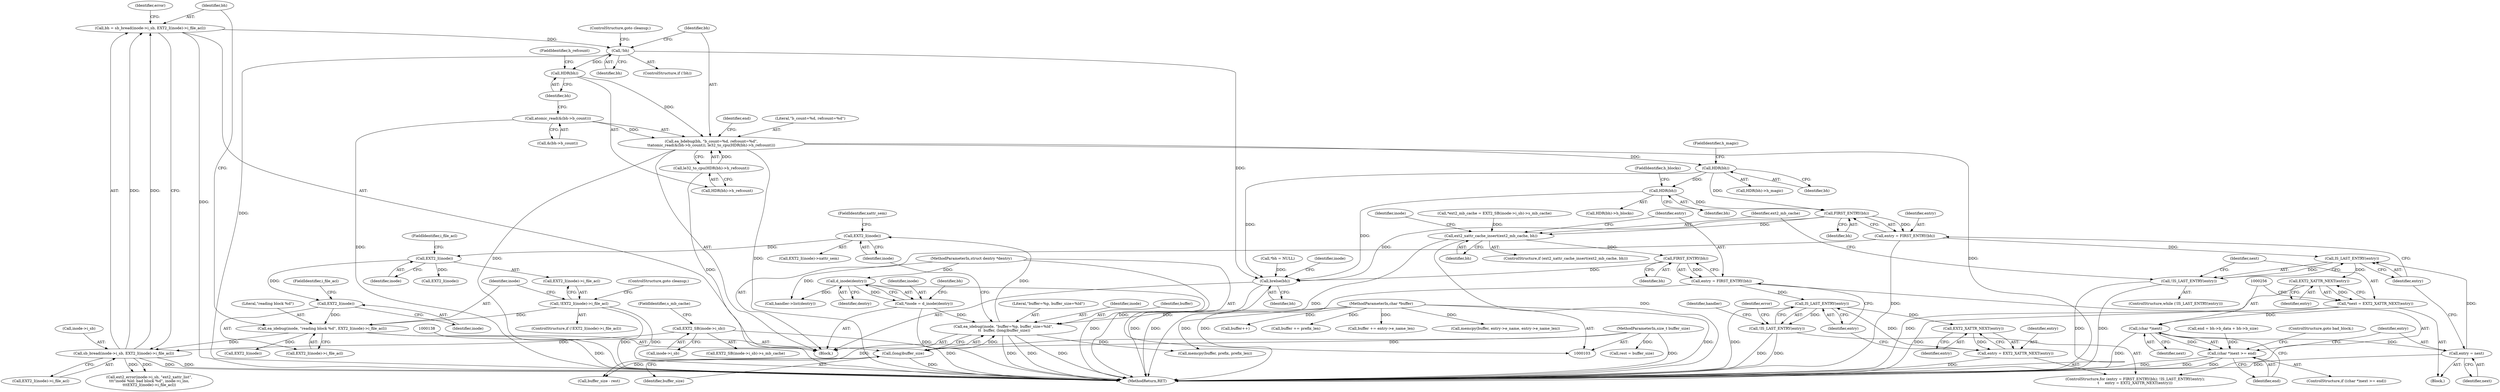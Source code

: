 digraph "0_linux_be0726d33cb8f411945884664924bed3cb8c70ee_8@pointer" {
"1000181" [label="(Call,ea_bdebug(bh, \"b_count=%d, refcount=%d\",\n\t\tatomic_read(&(bh->b_count)), le32_to_cpu(HDR(bh)->h_refcount)))"];
"1000191" [label="(Call,HDR(bh))"];
"1000178" [label="(Call,!bh)"];
"1000163" [label="(Call,bh = sb_bread(inode->i_sb, EXT2_I(inode)->i_file_acl))"];
"1000165" [label="(Call,sb_bread(inode->i_sb, EXT2_I(inode)->i_file_acl))"];
"1000128" [label="(Call,EXT2_SB(inode->i_sb))"];
"1000156" [label="(Call,ea_idebug(inode, \"reading block %d\", EXT2_I(inode)->i_file_acl))"];
"1000160" [label="(Call,EXT2_I(inode))"];
"1000152" [label="(Call,EXT2_I(inode))"];
"1000143" [label="(Call,EXT2_I(inode))"];
"1000133" [label="(Call,ea_idebug(inode, \"buffer=%p, buffer_size=%ld\",\n \t\t  buffer, (long)buffer_size))"];
"1000109" [label="(Call,*inode = d_inode(dentry))"];
"1000111" [label="(Call,d_inode(dentry))"];
"1000104" [label="(MethodParameterIn,struct dentry *dentry)"];
"1000105" [label="(MethodParameterIn,char *buffer)"];
"1000137" [label="(Call,(long)buffer_size)"];
"1000106" [label="(MethodParameterIn,size_t buffer_size)"];
"1000150" [label="(Call,!EXT2_I(inode)->i_file_acl)"];
"1000184" [label="(Call,atomic_read(&(bh->b_count)))"];
"1000189" [label="(Call,le32_to_cpu(HDR(bh)->h_refcount))"];
"1000207" [label="(Call,HDR(bh))"];
"1000214" [label="(Call,HDR(bh))"];
"1000241" [label="(Call,FIRST_ENTRY(bh))"];
"1000239" [label="(Call,entry = FIRST_ENTRY(bh))"];
"1000245" [label="(Call,IS_LAST_ENTRY(entry))"];
"1000244" [label="(Call,!IS_LAST_ENTRY(entry))"];
"1000251" [label="(Call,EXT2_XATTR_NEXT(entry))"];
"1000249" [label="(Call,*next = EXT2_XATTR_NEXT(entry))"];
"1000255" [label="(Call,(char *)next)"];
"1000254" [label="(Call,(char *)next >= end)"];
"1000260" [label="(Call,entry = next)"];
"1000264" [label="(Call,ext2_xattr_cache_insert(ext2_mb_cache, bh))"];
"1000273" [label="(Call,FIRST_ENTRY(bh))"];
"1000271" [label="(Call,entry = FIRST_ENTRY(bh))"];
"1000276" [label="(Call,IS_LAST_ENTRY(entry))"];
"1000275" [label="(Call,!IS_LAST_ENTRY(entry))"];
"1000280" [label="(Call,EXT2_XATTR_NEXT(entry))"];
"1000278" [label="(Call,entry = EXT2_XATTR_NEXT(entry))"];
"1000366" [label="(Call,brelse(bh))"];
"1000246" [label="(Identifier,entry)"];
"1000244" [label="(Call,!IS_LAST_ENTRY(entry))"];
"1000281" [label="(Identifier,entry)"];
"1000354" [label="(Call,buffer++)"];
"1000195" [label="(Identifier,end)"];
"1000249" [label="(Call,*next = EXT2_XATTR_NEXT(entry))"];
"1000180" [label="(ControlStructure,goto cleanup;)"];
"1000272" [label="(Identifier,entry)"];
"1000142" [label="(Call,EXT2_I(inode)->xattr_sem)"];
"1000105" [label="(MethodParameterIn,char *buffer)"];
"1000153" [label="(Identifier,inode)"];
"1000155" [label="(ControlStructure,goto cleanup;)"];
"1000251" [label="(Call,EXT2_XATTR_NEXT(entry))"];
"1000266" [label="(Identifier,bh)"];
"1000177" [label="(ControlStructure,if (!bh))"];
"1000258" [label="(Identifier,end)"];
"1000150" [label="(Call,!EXT2_I(inode)->i_file_acl)"];
"1000192" [label="(Identifier,bh)"];
"1000216" [label="(FieldIdentifier,h_blocks)"];
"1000239" [label="(Call,entry = FIRST_ENTRY(bh))"];
"1000257" [label="(Identifier,next)"];
"1000111" [label="(Call,d_inode(dentry))"];
"1000169" [label="(Call,EXT2_I(inode)->i_file_acl)"];
"1000106" [label="(MethodParameterIn,size_t buffer_size)"];
"1000112" [label="(Identifier,dentry)"];
"1000280" [label="(Call,EXT2_XATTR_NEXT(entry))"];
"1000145" [label="(FieldIdentifier,xattr_sem)"];
"1000276" [label="(Call,IS_LAST_ENTRY(entry))"];
"1000104" [label="(MethodParameterIn,struct dentry *dentry)"];
"1000193" [label="(FieldIdentifier,h_refcount)"];
"1000189" [label="(Call,le32_to_cpu(HDR(bh)->h_refcount))"];
"1000241" [label="(Call,FIRST_ENTRY(bh))"];
"1000114" [label="(Call,*bh = NULL)"];
"1000277" [label="(Identifier,entry)"];
"1000166" [label="(Call,inode->i_sb)"];
"1000181" [label="(Call,ea_bdebug(bh, \"b_count=%d, refcount=%d\",\n\t\tatomic_read(&(bh->b_count)), le32_to_cpu(HDR(bh)->h_refcount)))"];
"1000182" [label="(Identifier,bh)"];
"1000213" [label="(Call,HDR(bh)->h_blocks)"];
"1000194" [label="(Call,end = bh->b_data + bh->b_size)"];
"1000259" [label="(ControlStructure,goto bad_block;)"];
"1000162" [label="(FieldIdentifier,i_file_acl)"];
"1000183" [label="(Literal,\"b_count=%d, refcount=%d\")"];
"1000156" [label="(Call,ea_idebug(inode, \"reading block %d\", EXT2_I(inode)->i_file_acl))"];
"1000242" [label="(Identifier,bh)"];
"1000163" [label="(Call,bh = sb_bread(inode->i_sb, EXT2_I(inode)->i_file_acl))"];
"1000265" [label="(Identifier,ext2_mb_cache)"];
"1000261" [label="(Identifier,entry)"];
"1000129" [label="(Call,inode->i_sb)"];
"1000135" [label="(Literal,\"buffer=%p, buffer_size=%ld\")"];
"1000209" [label="(FieldIdentifier,h_magic)"];
"1000275" [label="(Call,!IS_LAST_ENTRY(entry))"];
"1000240" [label="(Identifier,entry)"];
"1000185" [label="(Call,&(bh->b_count))"];
"1000260" [label="(Call,entry = next)"];
"1000252" [label="(Identifier,entry)"];
"1000274" [label="(Identifier,bh)"];
"1000134" [label="(Identifier,inode)"];
"1000366" [label="(Call,brelse(bh))"];
"1000298" [label="(Call,handler->list(dentry))"];
"1000376" [label="(MethodReturn,RET)"];
"1000128" [label="(Call,EXT2_SB(inode->i_sb))"];
"1000152" [label="(Call,EXT2_I(inode))"];
"1000207" [label="(Call,HDR(bh))"];
"1000263" [label="(ControlStructure,if (ext2_xattr_cache_insert(ext2_mb_cache, bh)))"];
"1000132" [label="(FieldIdentifier,s_mb_cache)"];
"1000158" [label="(Literal,\"reading block %d\")"];
"1000214" [label="(Call,HDR(bh))"];
"1000137" [label="(Call,(long)buffer_size)"];
"1000285" [label="(Identifier,handler)"];
"1000191" [label="(Call,HDR(bh))"];
"1000255" [label="(Call,(char *)next)"];
"1000279" [label="(Identifier,entry)"];
"1000143" [label="(Call,EXT2_I(inode))"];
"1000250" [label="(Identifier,next)"];
"1000262" [label="(Identifier,next)"];
"1000336" [label="(Call,buffer += prefix_len)"];
"1000154" [label="(FieldIdentifier,i_file_acl)"];
"1000268" [label="(Identifier,inode)"];
"1000110" [label="(Identifier,inode)"];
"1000170" [label="(Call,EXT2_I(inode))"];
"1000253" [label="(ControlStructure,if ((char *)next >= end))"];
"1000270" [label="(ControlStructure,for (entry = FIRST_ENTRY(bh); !IS_LAST_ENTRY(entry);\n\t     entry = EXT2_XATTR_NEXT(entry)))"];
"1000151" [label="(Call,EXT2_I(inode)->i_file_acl)"];
"1000206" [label="(Call,HDR(bh)->h_magic)"];
"1000164" [label="(Identifier,bh)"];
"1000254" [label="(Call,(char *)next >= end)"];
"1000347" [label="(Call,buffer += entry->e_name_len)"];
"1000165" [label="(Call,sb_bread(inode->i_sb, EXT2_I(inode)->i_file_acl))"];
"1000107" [label="(Block,)"];
"1000149" [label="(ControlStructure,if (!EXT2_I(inode)->i_file_acl))"];
"1000339" [label="(Call,memcpy(buffer, entry->e_name, entry->e_name_len))"];
"1000371" [label="(Call,EXT2_I(inode))"];
"1000367" [label="(Identifier,bh)"];
"1000127" [label="(Call,EXT2_SB(inode->i_sb)->s_mb_cache)"];
"1000243" [label="(ControlStructure,while (!IS_LAST_ENTRY(entry)))"];
"1000361" [label="(Identifier,error)"];
"1000109" [label="(Call,*inode = d_inode(dentry))"];
"1000190" [label="(Call,HDR(bh)->h_refcount)"];
"1000372" [label="(Identifier,inode)"];
"1000144" [label="(Identifier,inode)"];
"1000157" [label="(Identifier,inode)"];
"1000115" [label="(Identifier,bh)"];
"1000273" [label="(Call,FIRST_ENTRY(bh))"];
"1000136" [label="(Identifier,buffer)"];
"1000161" [label="(Identifier,inode)"];
"1000332" [label="(Call,memcpy(buffer, prefix, prefix_len))"];
"1000160" [label="(Call,EXT2_I(inode))"];
"1000174" [label="(Identifier,error)"];
"1000133" [label="(Call,ea_idebug(inode, \"buffer=%p, buffer_size=%ld\",\n \t\t  buffer, (long)buffer_size))"];
"1000221" [label="(Call,ext2_error(inode->i_sb, \"ext2_xattr_list\",\n\t\t\t\"inode %ld: bad block %d\", inode->i_ino,\n\t\t\tEXT2_I(inode)->i_file_acl))"];
"1000184" [label="(Call,atomic_read(&(bh->b_count)))"];
"1000271" [label="(Call,entry = FIRST_ENTRY(bh))"];
"1000178" [label="(Call,!bh)"];
"1000125" [label="(Call,*ext2_mb_cache = EXT2_SB(inode->i_sb)->s_mb_cache)"];
"1000139" [label="(Identifier,buffer_size)"];
"1000120" [label="(Call,rest = buffer_size)"];
"1000247" [label="(Block,)"];
"1000264" [label="(Call,ext2_xattr_cache_insert(ext2_mb_cache, bh))"];
"1000278" [label="(Call,entry = EXT2_XATTR_NEXT(entry))"];
"1000159" [label="(Call,EXT2_I(inode)->i_file_acl)"];
"1000245" [label="(Call,IS_LAST_ENTRY(entry))"];
"1000208" [label="(Identifier,bh)"];
"1000179" [label="(Identifier,bh)"];
"1000362" [label="(Call,buffer_size - rest)"];
"1000215" [label="(Identifier,bh)"];
"1000181" -> "1000107"  [label="AST: "];
"1000181" -> "1000189"  [label="CFG: "];
"1000182" -> "1000181"  [label="AST: "];
"1000183" -> "1000181"  [label="AST: "];
"1000184" -> "1000181"  [label="AST: "];
"1000189" -> "1000181"  [label="AST: "];
"1000195" -> "1000181"  [label="CFG: "];
"1000181" -> "1000376"  [label="DDG: "];
"1000181" -> "1000376"  [label="DDG: "];
"1000181" -> "1000376"  [label="DDG: "];
"1000191" -> "1000181"  [label="DDG: "];
"1000184" -> "1000181"  [label="DDG: "];
"1000189" -> "1000181"  [label="DDG: "];
"1000181" -> "1000207"  [label="DDG: "];
"1000191" -> "1000190"  [label="AST: "];
"1000191" -> "1000192"  [label="CFG: "];
"1000192" -> "1000191"  [label="AST: "];
"1000193" -> "1000191"  [label="CFG: "];
"1000178" -> "1000191"  [label="DDG: "];
"1000178" -> "1000177"  [label="AST: "];
"1000178" -> "1000179"  [label="CFG: "];
"1000179" -> "1000178"  [label="AST: "];
"1000180" -> "1000178"  [label="CFG: "];
"1000182" -> "1000178"  [label="CFG: "];
"1000178" -> "1000376"  [label="DDG: "];
"1000163" -> "1000178"  [label="DDG: "];
"1000178" -> "1000366"  [label="DDG: "];
"1000163" -> "1000107"  [label="AST: "];
"1000163" -> "1000165"  [label="CFG: "];
"1000164" -> "1000163"  [label="AST: "];
"1000165" -> "1000163"  [label="AST: "];
"1000174" -> "1000163"  [label="CFG: "];
"1000163" -> "1000376"  [label="DDG: "];
"1000165" -> "1000163"  [label="DDG: "];
"1000165" -> "1000163"  [label="DDG: "];
"1000165" -> "1000169"  [label="CFG: "];
"1000166" -> "1000165"  [label="AST: "];
"1000169" -> "1000165"  [label="AST: "];
"1000165" -> "1000376"  [label="DDG: "];
"1000165" -> "1000376"  [label="DDG: "];
"1000128" -> "1000165"  [label="DDG: "];
"1000156" -> "1000165"  [label="DDG: "];
"1000165" -> "1000221"  [label="DDG: "];
"1000165" -> "1000221"  [label="DDG: "];
"1000128" -> "1000127"  [label="AST: "];
"1000128" -> "1000129"  [label="CFG: "];
"1000129" -> "1000128"  [label="AST: "];
"1000132" -> "1000128"  [label="CFG: "];
"1000128" -> "1000376"  [label="DDG: "];
"1000156" -> "1000107"  [label="AST: "];
"1000156" -> "1000159"  [label="CFG: "];
"1000157" -> "1000156"  [label="AST: "];
"1000158" -> "1000156"  [label="AST: "];
"1000159" -> "1000156"  [label="AST: "];
"1000164" -> "1000156"  [label="CFG: "];
"1000156" -> "1000376"  [label="DDG: "];
"1000160" -> "1000156"  [label="DDG: "];
"1000150" -> "1000156"  [label="DDG: "];
"1000156" -> "1000170"  [label="DDG: "];
"1000160" -> "1000159"  [label="AST: "];
"1000160" -> "1000161"  [label="CFG: "];
"1000161" -> "1000160"  [label="AST: "];
"1000162" -> "1000160"  [label="CFG: "];
"1000152" -> "1000160"  [label="DDG: "];
"1000152" -> "1000151"  [label="AST: "];
"1000152" -> "1000153"  [label="CFG: "];
"1000153" -> "1000152"  [label="AST: "];
"1000154" -> "1000152"  [label="CFG: "];
"1000143" -> "1000152"  [label="DDG: "];
"1000152" -> "1000371"  [label="DDG: "];
"1000143" -> "1000142"  [label="AST: "];
"1000143" -> "1000144"  [label="CFG: "];
"1000144" -> "1000143"  [label="AST: "];
"1000145" -> "1000143"  [label="CFG: "];
"1000133" -> "1000143"  [label="DDG: "];
"1000133" -> "1000107"  [label="AST: "];
"1000133" -> "1000137"  [label="CFG: "];
"1000134" -> "1000133"  [label="AST: "];
"1000135" -> "1000133"  [label="AST: "];
"1000136" -> "1000133"  [label="AST: "];
"1000137" -> "1000133"  [label="AST: "];
"1000144" -> "1000133"  [label="CFG: "];
"1000133" -> "1000376"  [label="DDG: "];
"1000133" -> "1000376"  [label="DDG: "];
"1000133" -> "1000376"  [label="DDG: "];
"1000109" -> "1000133"  [label="DDG: "];
"1000105" -> "1000133"  [label="DDG: "];
"1000137" -> "1000133"  [label="DDG: "];
"1000133" -> "1000332"  [label="DDG: "];
"1000109" -> "1000107"  [label="AST: "];
"1000109" -> "1000111"  [label="CFG: "];
"1000110" -> "1000109"  [label="AST: "];
"1000111" -> "1000109"  [label="AST: "];
"1000115" -> "1000109"  [label="CFG: "];
"1000109" -> "1000376"  [label="DDG: "];
"1000111" -> "1000109"  [label="DDG: "];
"1000111" -> "1000112"  [label="CFG: "];
"1000112" -> "1000111"  [label="AST: "];
"1000111" -> "1000376"  [label="DDG: "];
"1000104" -> "1000111"  [label="DDG: "];
"1000111" -> "1000298"  [label="DDG: "];
"1000104" -> "1000103"  [label="AST: "];
"1000104" -> "1000376"  [label="DDG: "];
"1000104" -> "1000298"  [label="DDG: "];
"1000105" -> "1000103"  [label="AST: "];
"1000105" -> "1000376"  [label="DDG: "];
"1000105" -> "1000332"  [label="DDG: "];
"1000105" -> "1000336"  [label="DDG: "];
"1000105" -> "1000339"  [label="DDG: "];
"1000105" -> "1000347"  [label="DDG: "];
"1000105" -> "1000354"  [label="DDG: "];
"1000137" -> "1000139"  [label="CFG: "];
"1000138" -> "1000137"  [label="AST: "];
"1000139" -> "1000137"  [label="AST: "];
"1000137" -> "1000376"  [label="DDG: "];
"1000106" -> "1000137"  [label="DDG: "];
"1000137" -> "1000362"  [label="DDG: "];
"1000106" -> "1000103"  [label="AST: "];
"1000106" -> "1000376"  [label="DDG: "];
"1000106" -> "1000120"  [label="DDG: "];
"1000106" -> "1000362"  [label="DDG: "];
"1000150" -> "1000149"  [label="AST: "];
"1000150" -> "1000151"  [label="CFG: "];
"1000151" -> "1000150"  [label="AST: "];
"1000155" -> "1000150"  [label="CFG: "];
"1000157" -> "1000150"  [label="CFG: "];
"1000150" -> "1000376"  [label="DDG: "];
"1000150" -> "1000376"  [label="DDG: "];
"1000184" -> "1000185"  [label="CFG: "];
"1000185" -> "1000184"  [label="AST: "];
"1000192" -> "1000184"  [label="CFG: "];
"1000184" -> "1000376"  [label="DDG: "];
"1000189" -> "1000190"  [label="CFG: "];
"1000190" -> "1000189"  [label="AST: "];
"1000189" -> "1000376"  [label="DDG: "];
"1000207" -> "1000206"  [label="AST: "];
"1000207" -> "1000208"  [label="CFG: "];
"1000208" -> "1000207"  [label="AST: "];
"1000209" -> "1000207"  [label="CFG: "];
"1000207" -> "1000214"  [label="DDG: "];
"1000207" -> "1000241"  [label="DDG: "];
"1000207" -> "1000366"  [label="DDG: "];
"1000214" -> "1000213"  [label="AST: "];
"1000214" -> "1000215"  [label="CFG: "];
"1000215" -> "1000214"  [label="AST: "];
"1000216" -> "1000214"  [label="CFG: "];
"1000214" -> "1000241"  [label="DDG: "];
"1000214" -> "1000366"  [label="DDG: "];
"1000241" -> "1000239"  [label="AST: "];
"1000241" -> "1000242"  [label="CFG: "];
"1000242" -> "1000241"  [label="AST: "];
"1000239" -> "1000241"  [label="CFG: "];
"1000241" -> "1000239"  [label="DDG: "];
"1000241" -> "1000264"  [label="DDG: "];
"1000241" -> "1000366"  [label="DDG: "];
"1000239" -> "1000107"  [label="AST: "];
"1000240" -> "1000239"  [label="AST: "];
"1000246" -> "1000239"  [label="CFG: "];
"1000239" -> "1000376"  [label="DDG: "];
"1000239" -> "1000245"  [label="DDG: "];
"1000245" -> "1000244"  [label="AST: "];
"1000245" -> "1000246"  [label="CFG: "];
"1000246" -> "1000245"  [label="AST: "];
"1000244" -> "1000245"  [label="CFG: "];
"1000245" -> "1000244"  [label="DDG: "];
"1000260" -> "1000245"  [label="DDG: "];
"1000245" -> "1000251"  [label="DDG: "];
"1000244" -> "1000243"  [label="AST: "];
"1000250" -> "1000244"  [label="CFG: "];
"1000265" -> "1000244"  [label="CFG: "];
"1000244" -> "1000376"  [label="DDG: "];
"1000244" -> "1000376"  [label="DDG: "];
"1000251" -> "1000249"  [label="AST: "];
"1000251" -> "1000252"  [label="CFG: "];
"1000252" -> "1000251"  [label="AST: "];
"1000249" -> "1000251"  [label="CFG: "];
"1000251" -> "1000376"  [label="DDG: "];
"1000251" -> "1000249"  [label="DDG: "];
"1000249" -> "1000247"  [label="AST: "];
"1000250" -> "1000249"  [label="AST: "];
"1000256" -> "1000249"  [label="CFG: "];
"1000249" -> "1000376"  [label="DDG: "];
"1000249" -> "1000255"  [label="DDG: "];
"1000255" -> "1000254"  [label="AST: "];
"1000255" -> "1000257"  [label="CFG: "];
"1000256" -> "1000255"  [label="AST: "];
"1000257" -> "1000255"  [label="AST: "];
"1000258" -> "1000255"  [label="CFG: "];
"1000255" -> "1000376"  [label="DDG: "];
"1000255" -> "1000254"  [label="DDG: "];
"1000255" -> "1000260"  [label="DDG: "];
"1000254" -> "1000253"  [label="AST: "];
"1000254" -> "1000258"  [label="CFG: "];
"1000258" -> "1000254"  [label="AST: "];
"1000259" -> "1000254"  [label="CFG: "];
"1000261" -> "1000254"  [label="CFG: "];
"1000254" -> "1000376"  [label="DDG: "];
"1000254" -> "1000376"  [label="DDG: "];
"1000254" -> "1000376"  [label="DDG: "];
"1000194" -> "1000254"  [label="DDG: "];
"1000260" -> "1000247"  [label="AST: "];
"1000260" -> "1000262"  [label="CFG: "];
"1000261" -> "1000260"  [label="AST: "];
"1000262" -> "1000260"  [label="AST: "];
"1000246" -> "1000260"  [label="CFG: "];
"1000260" -> "1000376"  [label="DDG: "];
"1000264" -> "1000263"  [label="AST: "];
"1000264" -> "1000266"  [label="CFG: "];
"1000265" -> "1000264"  [label="AST: "];
"1000266" -> "1000264"  [label="AST: "];
"1000268" -> "1000264"  [label="CFG: "];
"1000272" -> "1000264"  [label="CFG: "];
"1000264" -> "1000376"  [label="DDG: "];
"1000264" -> "1000376"  [label="DDG: "];
"1000125" -> "1000264"  [label="DDG: "];
"1000264" -> "1000273"  [label="DDG: "];
"1000273" -> "1000271"  [label="AST: "];
"1000273" -> "1000274"  [label="CFG: "];
"1000274" -> "1000273"  [label="AST: "];
"1000271" -> "1000273"  [label="CFG: "];
"1000273" -> "1000271"  [label="DDG: "];
"1000273" -> "1000366"  [label="DDG: "];
"1000271" -> "1000270"  [label="AST: "];
"1000272" -> "1000271"  [label="AST: "];
"1000277" -> "1000271"  [label="CFG: "];
"1000271" -> "1000376"  [label="DDG: "];
"1000271" -> "1000276"  [label="DDG: "];
"1000276" -> "1000275"  [label="AST: "];
"1000276" -> "1000277"  [label="CFG: "];
"1000277" -> "1000276"  [label="AST: "];
"1000275" -> "1000276"  [label="CFG: "];
"1000276" -> "1000376"  [label="DDG: "];
"1000276" -> "1000275"  [label="DDG: "];
"1000278" -> "1000276"  [label="DDG: "];
"1000276" -> "1000280"  [label="DDG: "];
"1000275" -> "1000270"  [label="AST: "];
"1000285" -> "1000275"  [label="CFG: "];
"1000361" -> "1000275"  [label="CFG: "];
"1000275" -> "1000376"  [label="DDG: "];
"1000275" -> "1000376"  [label="DDG: "];
"1000280" -> "1000278"  [label="AST: "];
"1000280" -> "1000281"  [label="CFG: "];
"1000281" -> "1000280"  [label="AST: "];
"1000278" -> "1000280"  [label="CFG: "];
"1000280" -> "1000278"  [label="DDG: "];
"1000278" -> "1000270"  [label="AST: "];
"1000279" -> "1000278"  [label="AST: "];
"1000277" -> "1000278"  [label="CFG: "];
"1000278" -> "1000376"  [label="DDG: "];
"1000366" -> "1000107"  [label="AST: "];
"1000366" -> "1000367"  [label="CFG: "];
"1000367" -> "1000366"  [label="AST: "];
"1000372" -> "1000366"  [label="CFG: "];
"1000366" -> "1000376"  [label="DDG: "];
"1000366" -> "1000376"  [label="DDG: "];
"1000114" -> "1000366"  [label="DDG: "];
}
